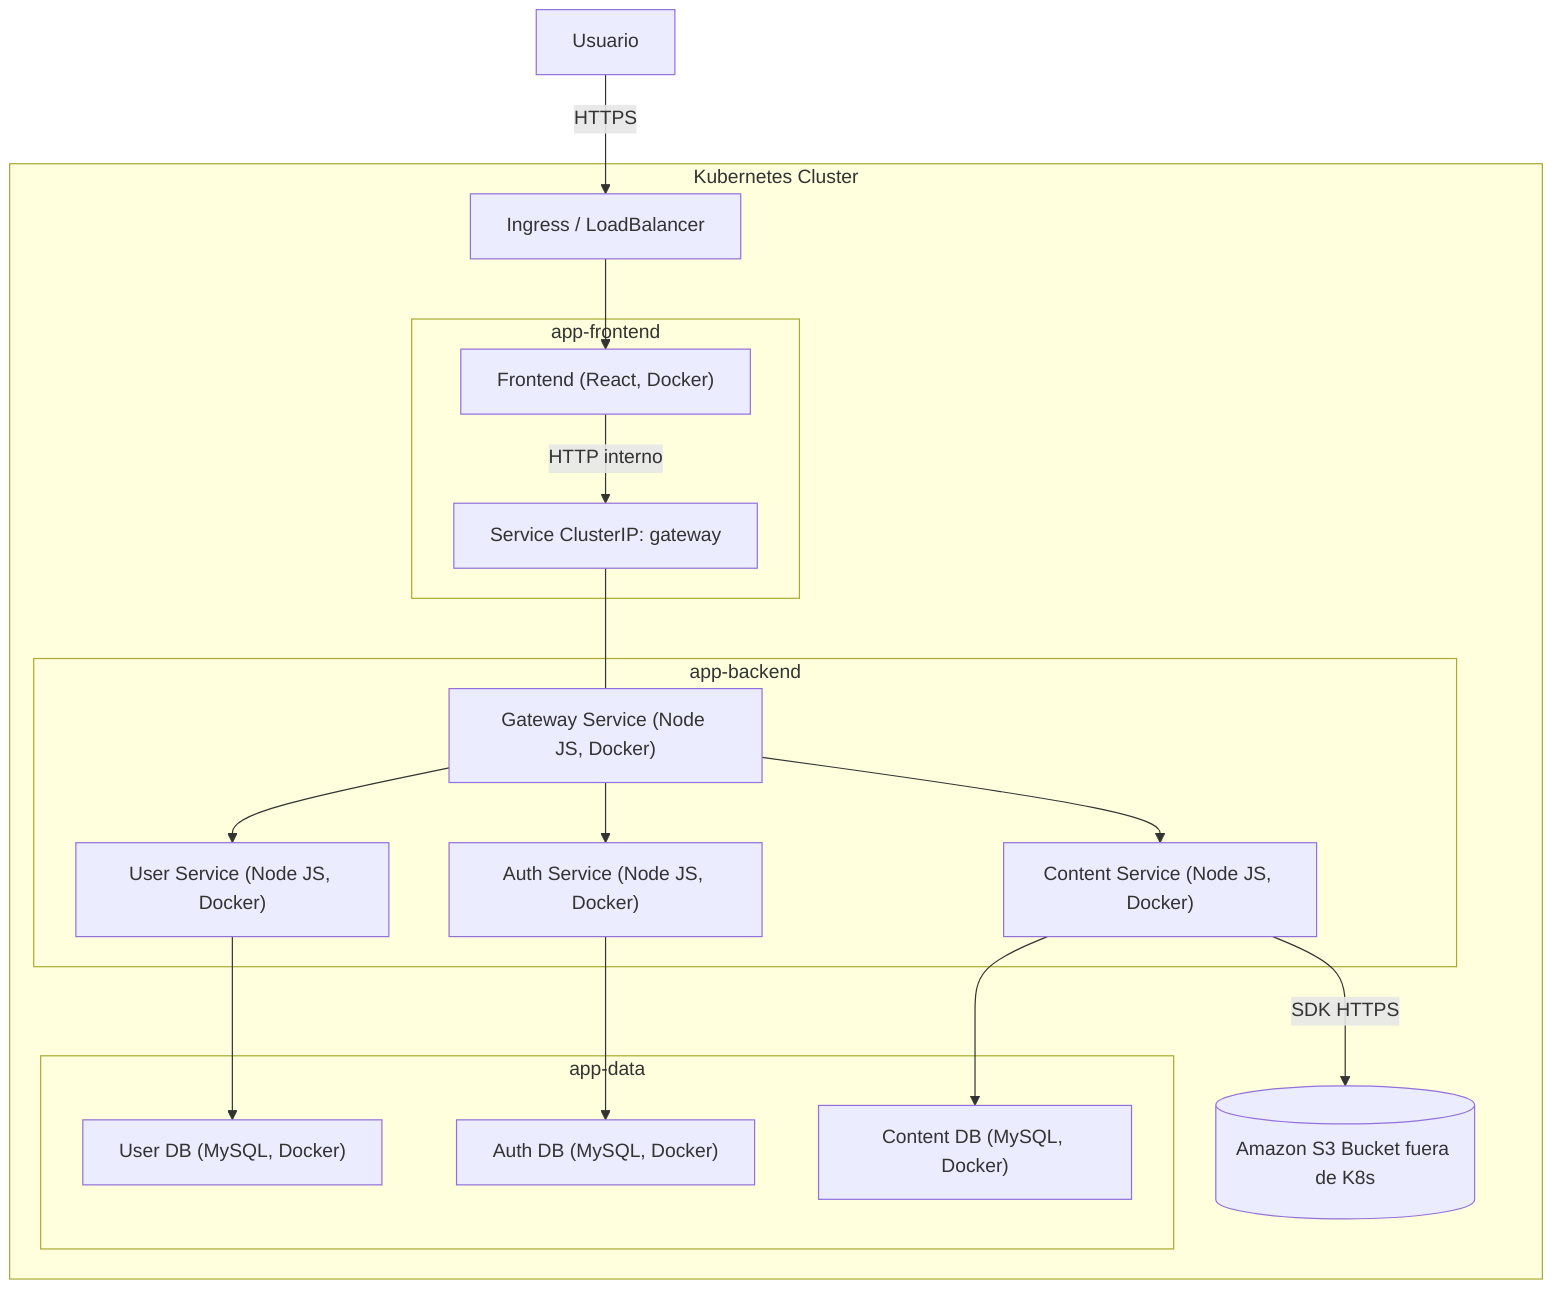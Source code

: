 flowchart TB

U["Usuario"] -->|HTTPS| IGW[Ingress / LoadBalancer]

subgraph K8s[ Kubernetes Cluster ]
direction TB

  IGW --> FE
  subgraph NS_FE[ app-frontend ]
    FE["Frontend (React, Docker)"]
    FE -->|HTTP interno| GW_SVC
  end

  subgraph NS_API[ app-backend ]
    GW_SVC[Service ClusterIP: gateway]
    GW["Gateway Service (Node JS, Docker)"]
    GW_SVC --- GW

    USVC["User Service (Node JS, Docker)"]
    ASVC["Auth Service (Node JS, Docker)"]
    CSVC["Content Service (Node JS, Docker)"]

    GW --> USVC
    GW --> ASVC
    GW --> CSVC
  end

  subgraph NS_DATA[ app-data ]
    UDB["User DB (MySQL, Docker)"]
    ADB["Auth DB (MySQL, Docker)" ]
    CDB["Content DB (MySQL, Docker)"]

    USVC --> UDB
    ASVC --> ADB
    CSVC --> CDB
  end

  CSVC -->|SDK HTTPS| S3[(Amazon S3 Bucket fuera de K8s)]
end